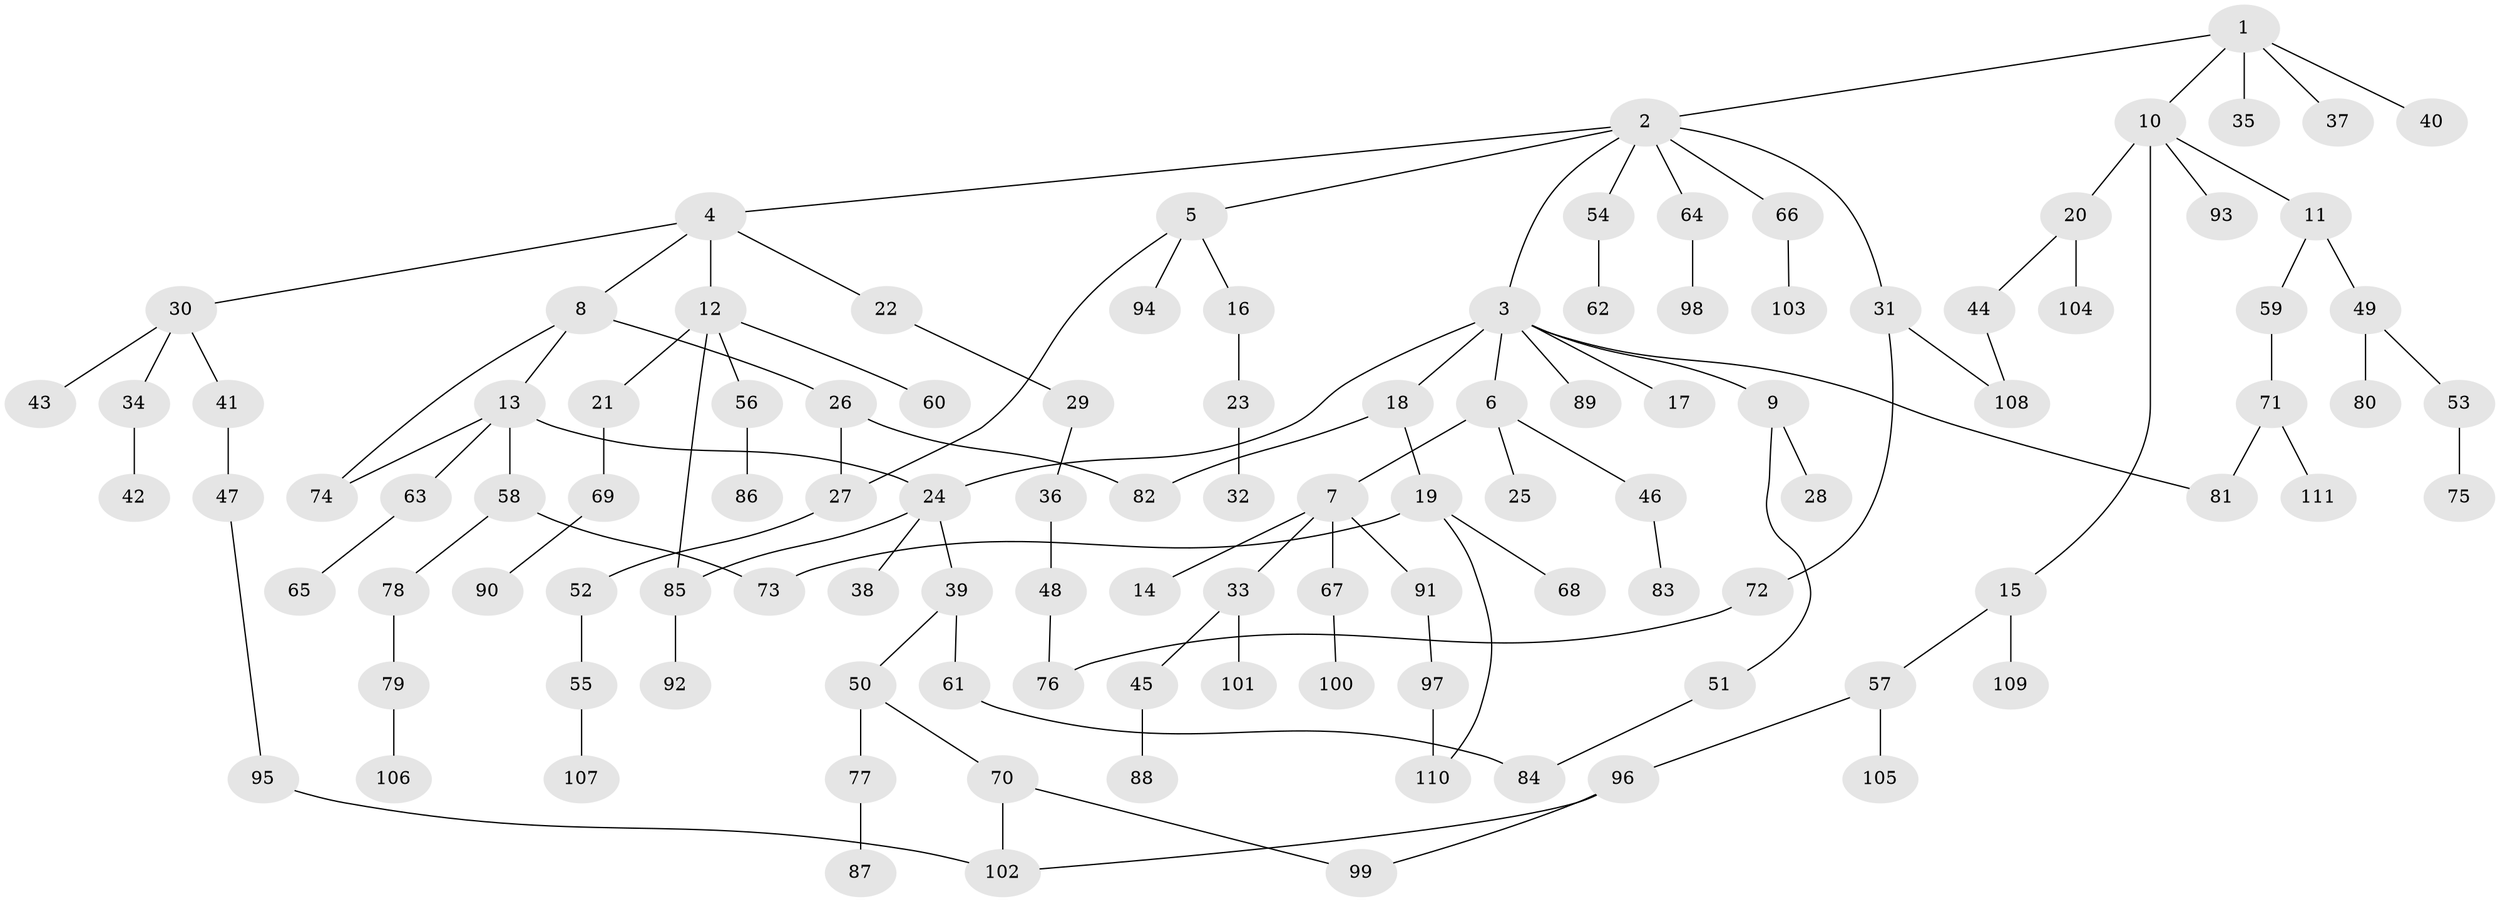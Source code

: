 // Generated by graph-tools (version 1.1) at 2025/49/03/09/25 03:49:20]
// undirected, 111 vertices, 124 edges
graph export_dot {
graph [start="1"]
  node [color=gray90,style=filled];
  1;
  2;
  3;
  4;
  5;
  6;
  7;
  8;
  9;
  10;
  11;
  12;
  13;
  14;
  15;
  16;
  17;
  18;
  19;
  20;
  21;
  22;
  23;
  24;
  25;
  26;
  27;
  28;
  29;
  30;
  31;
  32;
  33;
  34;
  35;
  36;
  37;
  38;
  39;
  40;
  41;
  42;
  43;
  44;
  45;
  46;
  47;
  48;
  49;
  50;
  51;
  52;
  53;
  54;
  55;
  56;
  57;
  58;
  59;
  60;
  61;
  62;
  63;
  64;
  65;
  66;
  67;
  68;
  69;
  70;
  71;
  72;
  73;
  74;
  75;
  76;
  77;
  78;
  79;
  80;
  81;
  82;
  83;
  84;
  85;
  86;
  87;
  88;
  89;
  90;
  91;
  92;
  93;
  94;
  95;
  96;
  97;
  98;
  99;
  100;
  101;
  102;
  103;
  104;
  105;
  106;
  107;
  108;
  109;
  110;
  111;
  1 -- 2;
  1 -- 10;
  1 -- 35;
  1 -- 37;
  1 -- 40;
  2 -- 3;
  2 -- 4;
  2 -- 5;
  2 -- 31;
  2 -- 54;
  2 -- 64;
  2 -- 66;
  3 -- 6;
  3 -- 9;
  3 -- 17;
  3 -- 18;
  3 -- 81;
  3 -- 89;
  3 -- 24;
  4 -- 8;
  4 -- 12;
  4 -- 22;
  4 -- 30;
  5 -- 16;
  5 -- 27;
  5 -- 94;
  6 -- 7;
  6 -- 25;
  6 -- 46;
  7 -- 14;
  7 -- 33;
  7 -- 67;
  7 -- 91;
  8 -- 13;
  8 -- 26;
  8 -- 74;
  9 -- 28;
  9 -- 51;
  10 -- 11;
  10 -- 15;
  10 -- 20;
  10 -- 93;
  11 -- 49;
  11 -- 59;
  12 -- 21;
  12 -- 56;
  12 -- 60;
  12 -- 85;
  13 -- 24;
  13 -- 58;
  13 -- 63;
  13 -- 74;
  15 -- 57;
  15 -- 109;
  16 -- 23;
  18 -- 19;
  18 -- 82;
  19 -- 68;
  19 -- 73;
  19 -- 110;
  20 -- 44;
  20 -- 104;
  21 -- 69;
  22 -- 29;
  23 -- 32;
  24 -- 38;
  24 -- 39;
  24 -- 85;
  26 -- 82;
  26 -- 27;
  27 -- 52;
  29 -- 36;
  30 -- 34;
  30 -- 41;
  30 -- 43;
  31 -- 72;
  31 -- 108;
  33 -- 45;
  33 -- 101;
  34 -- 42;
  36 -- 48;
  39 -- 50;
  39 -- 61;
  41 -- 47;
  44 -- 108;
  45 -- 88;
  46 -- 83;
  47 -- 95;
  48 -- 76;
  49 -- 53;
  49 -- 80;
  50 -- 70;
  50 -- 77;
  51 -- 84;
  52 -- 55;
  53 -- 75;
  54 -- 62;
  55 -- 107;
  56 -- 86;
  57 -- 96;
  57 -- 105;
  58 -- 78;
  58 -- 73;
  59 -- 71;
  61 -- 84;
  63 -- 65;
  64 -- 98;
  66 -- 103;
  67 -- 100;
  69 -- 90;
  70 -- 99;
  70 -- 102;
  71 -- 111;
  71 -- 81;
  72 -- 76;
  77 -- 87;
  78 -- 79;
  79 -- 106;
  85 -- 92;
  91 -- 97;
  95 -- 102;
  96 -- 102;
  96 -- 99;
  97 -- 110;
}
